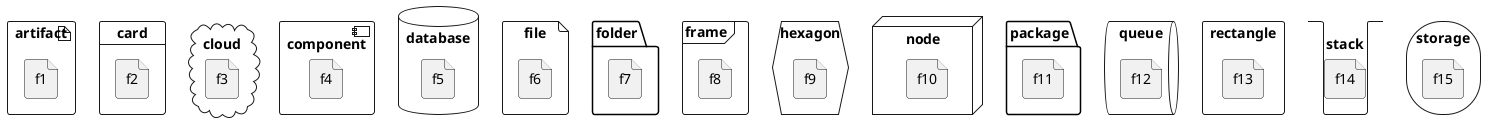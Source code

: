 @startuml
artifact    artifactVeryLOOOOOOOOOOOOOOOOOOOg    as "artifact" {
file f1
}
card        cardVeryLOOOOOOOOOOOOOOOOOOOg        as "card" {
file f2
}
cloud       cloudVeryLOOOOOOOOOOOOOOOOOOOg       as "cloud" {
file f3
}
component   componentVeryLOOOOOOOOOOOOOOOOOOOg   as "component" {
file f4
}
database    databaseVeryLOOOOOOOOOOOOOOOOOOOg    as "database" {
file f5
}
file        fileVeryLOOOOOOOOOOOOOOOOOOOg        as "file" {
file f6
}
folder      folderVeryLOOOOOOOOOOOOOOOOOOOg      as "folder" {
file f7
}
frame       frameVeryLOOOOOOOOOOOOOOOOOOOg       as "frame" {
file f8
}
hexagon     hexagonVeryLOOOOOOOOOOOOOOOOOOOg     as "hexagon" {
file f9
}
node        nodeVeryLOOOOOOOOOOOOOOOOOOOg        as "node" {
file f10
}
package     packageVeryLOOOOOOOOOOOOOOOOOOOg     as "package" {
file f11
}
queue       queueVeryLOOOOOOOOOOOOOOOOOOOg       as "queue" {
file f12
}
rectangle   rectangleVeryLOOOOOOOOOOOOOOOOOOOg   as "rectangle" {
file f13
}
stack       stackVeryLOOOOOOOOOOOOOOOOOOOg       as "stack" {
file f14
}
storage     storageVeryLOOOOOOOOOOOOOOOOOOOg     as "storage" {
file f15
}
@enduml
